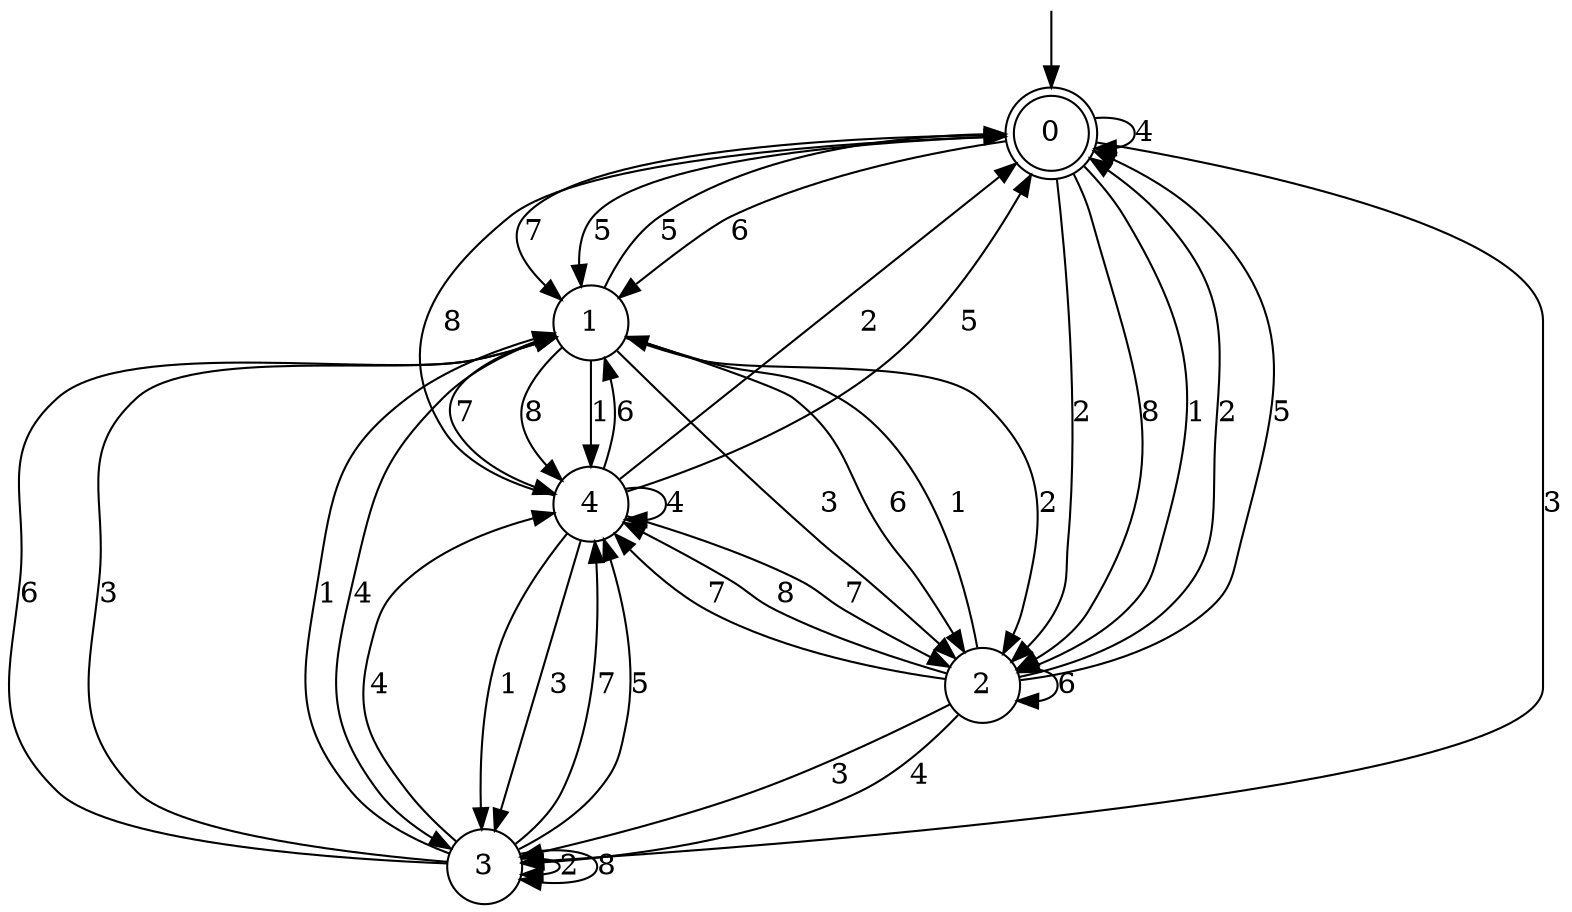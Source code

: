 digraph g {

	s0 [shape="doublecircle" label="0"];
	s1 [shape="circle" label="1"];
	s2 [shape="circle" label="2"];
	s3 [shape="circle" label="3"];
	s4 [shape="circle" label="4"];
	s0 -> s1 [label="6"];
	s0 -> s2 [label="2"];
	s0 -> s1 [label="7"];
	s0 -> s3 [label="3"];
	s0 -> s1 [label="5"];
	s0 -> s0 [label="4"];
	s0 -> s2 [label="8"];
	s0 -> s2 [label="1"];
	s1 -> s2 [label="6"];
	s1 -> s2 [label="2"];
	s1 -> s4 [label="7"];
	s1 -> s2 [label="3"];
	s1 -> s0 [label="5"];
	s1 -> s3 [label="4"];
	s1 -> s4 [label="8"];
	s1 -> s4 [label="1"];
	s2 -> s2 [label="6"];
	s2 -> s0 [label="2"];
	s2 -> s4 [label="7"];
	s2 -> s3 [label="3"];
	s2 -> s0 [label="5"];
	s2 -> s3 [label="4"];
	s2 -> s4 [label="8"];
	s2 -> s1 [label="1"];
	s3 -> s1 [label="6"];
	s3 -> s3 [label="2"];
	s3 -> s4 [label="7"];
	s3 -> s1 [label="3"];
	s3 -> s4 [label="5"];
	s3 -> s4 [label="4"];
	s3 -> s3 [label="8"];
	s3 -> s1 [label="1"];
	s4 -> s1 [label="6"];
	s4 -> s0 [label="2"];
	s4 -> s2 [label="7"];
	s4 -> s3 [label="3"];
	s4 -> s0 [label="5"];
	s4 -> s4 [label="4"];
	s4 -> s0 [label="8"];
	s4 -> s3 [label="1"];

__start0 [label="" shape="none" width="0" height="0"];
__start0 -> s0;

}
